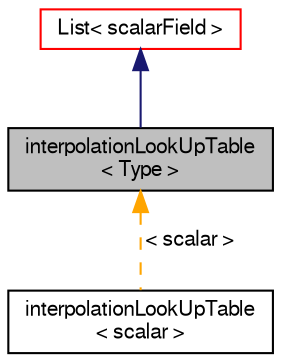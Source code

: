 digraph "interpolationLookUpTable&lt; Type &gt;"
{
  bgcolor="transparent";
  edge [fontname="FreeSans",fontsize="10",labelfontname="FreeSans",labelfontsize="10"];
  node [fontname="FreeSans",fontsize="10",shape=record];
  Node0 [label="interpolationLookUpTable\l\< Type \>",height=0.2,width=0.4,color="black", fillcolor="grey75", style="filled", fontcolor="black"];
  Node1 -> Node0 [dir="back",color="midnightblue",fontsize="10",style="solid",fontname="FreeSans"];
  Node1 [label="List\< scalarField \>",height=0.2,width=0.4,color="red",URL="$a25694.html"];
  Node0 -> Node5 [dir="back",color="orange",fontsize="10",style="dashed",label=" \< scalar \>" ,fontname="FreeSans"];
  Node5 [label="interpolationLookUpTable\l\< scalar \>",height=0.2,width=0.4,color="black",URL="$a26730.html"];
}
